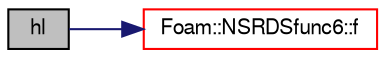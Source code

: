 digraph "hl"
{
  bgcolor="transparent";
  edge [fontname="FreeSans",fontsize="10",labelfontname="FreeSans",labelfontsize="10"];
  node [fontname="FreeSans",fontsize="10",shape=record];
  rankdir="LR";
  Node62 [label="hl",height=0.2,width=0.4,color="black", fillcolor="grey75", style="filled", fontcolor="black"];
  Node62 -> Node63 [color="midnightblue",fontsize="10",style="solid",fontname="FreeSans"];
  Node63 [label="Foam::NSRDSfunc6::f",height=0.2,width=0.4,color="red",URL="$a30438.html#a44a3c8c9472a1fd8054ed8f5fd36e77a",tooltip="Evaluate the function and return the result. "];
}
